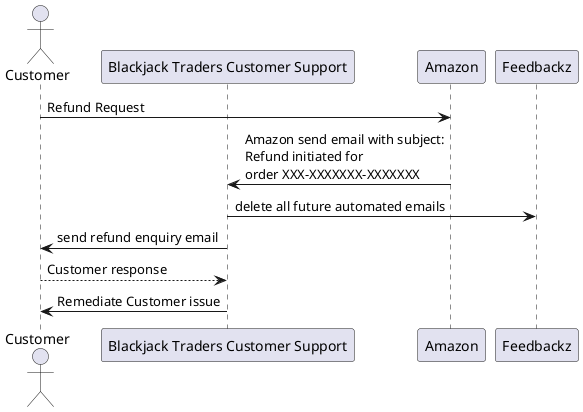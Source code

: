 @startuml
Actor Customer
participant Blackjack as "Blackjack Traders Customer Support"
Customer -> Amazon: Refund Request
Amazon -> Blackjack: Amazon send email with subject:\nRefund initiated for\norder XXX-XXXXXXX-XXXXXXX
Blackjack -> Feedbackz: delete all future automated emails
Blackjack -> Customer: send refund enquiry email
Customer --> Blackjack: Customer response
Blackjack -> Customer: Remediate Customer issue
@enduml
